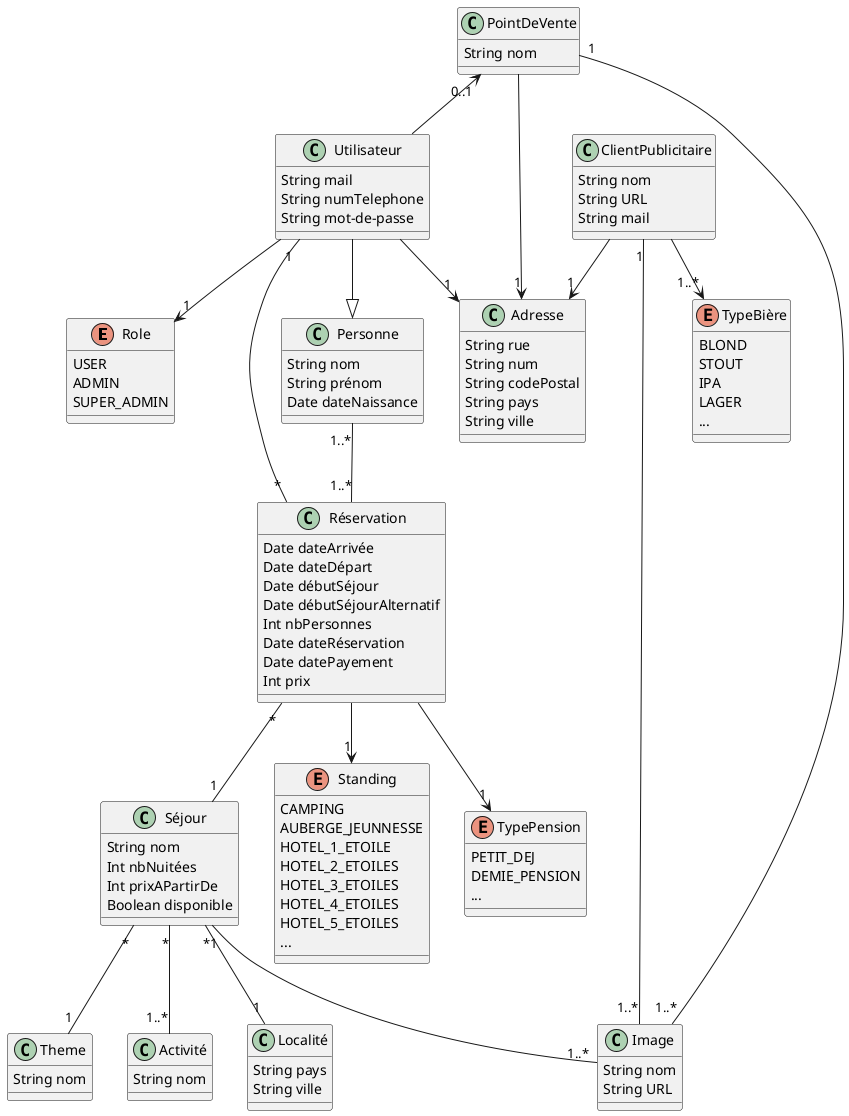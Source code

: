 @startuml

enum Role{
  USER
  ADMIN
  SUPER_ADMIN
}

class Utilisateur{
  String mail
  String numTelephone
  String mot-de-passe
}

class Adresse{
  String rue
  String num
  String codePostal
  String pays
  String ville
}

class Localité{
  String pays
  String ville
}

class Personne{
  String nom
  String prénom
  Date dateNaissance
}

class Réservation{
  Date dateArrivée
  Date dateDépart
  Date débutSéjour
  Date débutSéjourAlternatif
  Int nbPersonnes
  Date dateRéservation
  Date datePayement
  Int prix
}

enum Standing{
  CAMPING
  AUBERGE_JEUNNESSE
  HOTEL_1_ETOILE
  HOTEL_2_ETOILES
  HOTEL_3_ETOILES
  HOTEL_4_ETOILES
  HOTEL_5_ETOILES
  ...
}

enum TypePension{
  PETIT_DEJ
  DEMIE_PENSION
  ...
}

class Séjour{
  String nom
  Int nbNuitées
  Int prixAPartirDe
  Boolean disponible
}

class Theme{
  String nom
}

class Activité{
  String nom
}

class PointDeVente{
  String nom
}

class ClientPublicitaire{
  String nom
  String URL
  String mail
}

enum TypeBière{
  BLOND
  STOUT
  IPA
  LAGER
  ...
}

class Image{
  String nom
  String URL
}

Utilisateur --> "1" Role
Utilisateur --|> Personne
Utilisateur --> "1" Adresse
Personne "1..*" -- "1..*" Réservation
Utilisateur "1" -- "*" Réservation
Réservation "*" -- "1" Séjour
Séjour "*" -- "1" Theme
Séjour "*" -- "1..*" Activité
Réservation --> "1" Standing
Réservation --> "1" TypePension
Séjour "*" -- "1" Localité
Séjour "1" -- "1..*" Image
PointDeVente "0..1" <-- Utilisateur
PointDeVente --> "1" Adresse
PointDeVente "1" -- "1..*" Image
ClientPublicitaire --> "1" Adresse
ClientPublicitaire --> "1..*" TypeBière
ClientPublicitaire "1" -- "1..*" Image

@enduml
